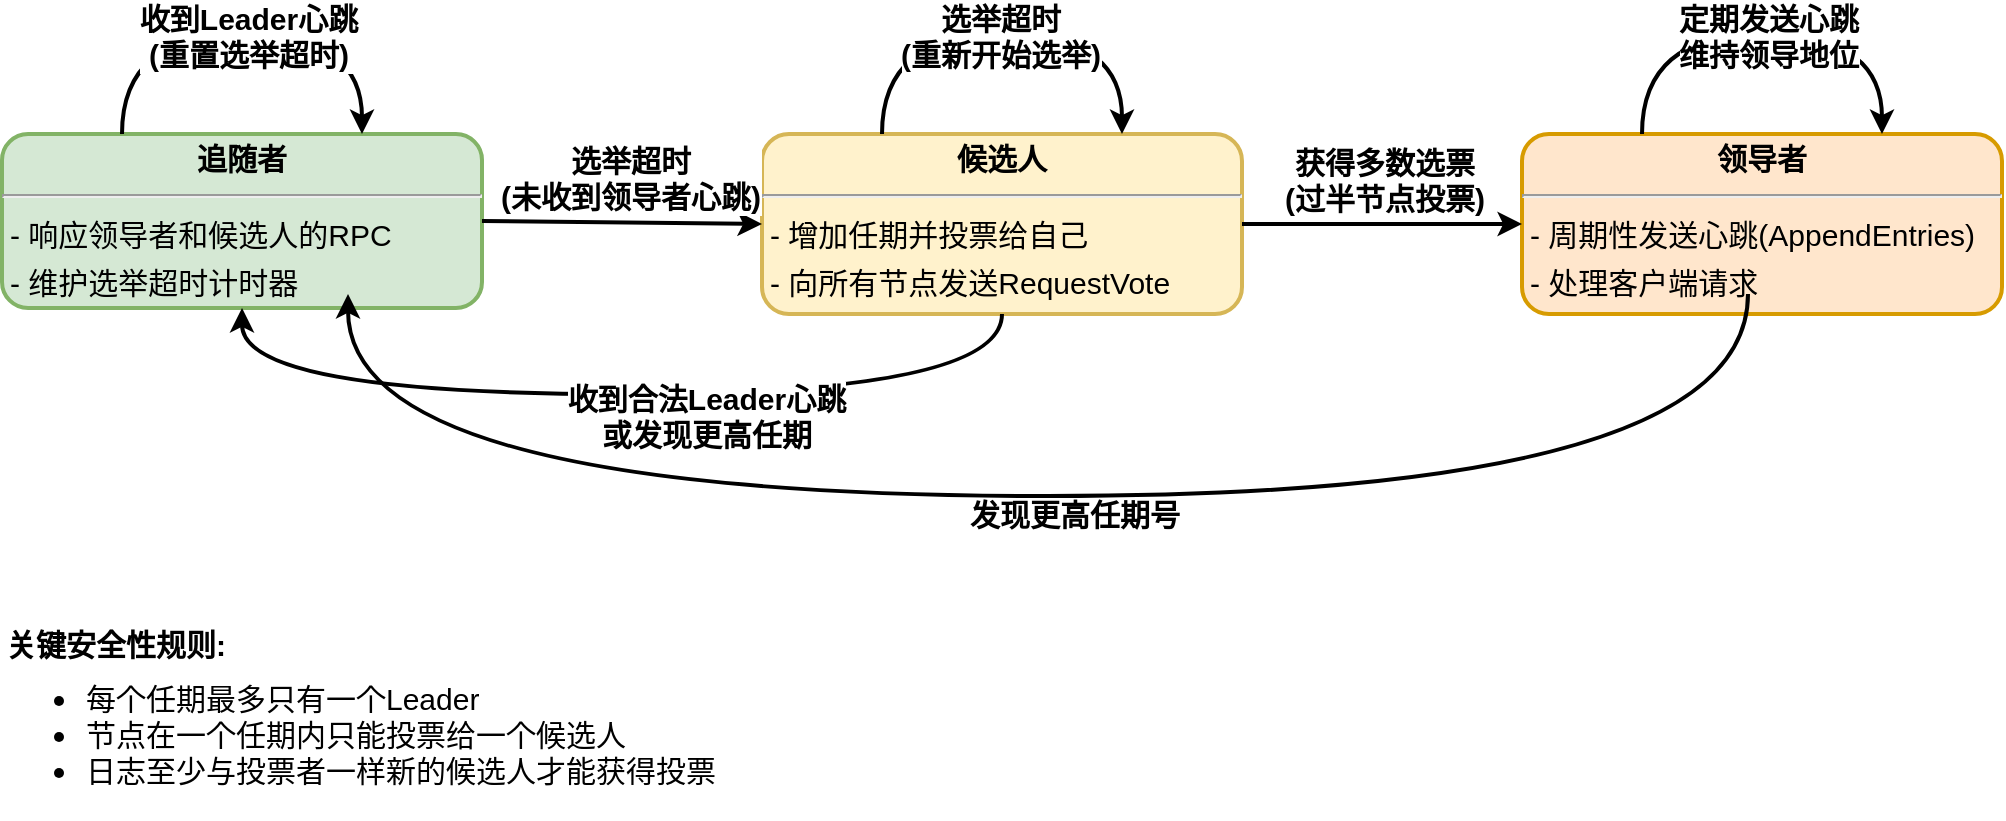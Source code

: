 <mxfile version="27.0.3">
  <diagram name="Raft Leader选举状态机流程图" id="LkDxuzX8ql3CEM-Iv__S">
    <mxGraphModel dx="1354" dy="-1142" grid="0" gridSize="10" guides="1" tooltips="1" connect="1" arrows="1" fold="1" page="0" pageScale="1" pageWidth="850" pageHeight="1100" math="0" shadow="0">
      <root>
        <mxCell id="0" />
        <mxCell id="1" parent="0" />
        <mxCell id="Wd-uXgH5f4dMM6CjHKqw-105" value="&lt;p style=&quot;margin:0px;margin-top:4px;text-align:center;&quot;&gt;&lt;b&gt;追随者&lt;/b&gt;&lt;/p&gt;&lt;hr&gt;&lt;p style=&quot;margin:0 0 0 4px;line-height:1.6;&quot;&gt;- 响应领导者和候选人的RPC&lt;br&gt;- 维护选举超时计时器&lt;/p&gt;" style="verticalAlign=top;align=left;overflow=fill;fontSize=15;fontFamily=Helvetica;html=1;rounded=1;shadow=0;comic=0;labelBackgroundColor=none;strokeWidth=2;fillColor=#d5e8d4;strokeColor=#82b366;" parent="1" vertex="1">
          <mxGeometry x="108" y="2344" width="240" height="87" as="geometry" />
        </mxCell>
        <mxCell id="Wd-uXgH5f4dMM6CjHKqw-106" value="&lt;p style=&quot;margin:0px;margin-top:4px;text-align:center;&quot;&gt;&lt;b&gt;候选人&lt;/b&gt;&lt;/p&gt;&lt;hr&gt;&lt;p style=&quot;margin:0 0 0 4px;line-height:1.6;&quot;&gt;- 增加任期并投票给自己&lt;br&gt;- 向所有节点发送RequestVote&lt;/p&gt;" style="verticalAlign=top;align=left;overflow=fill;fontSize=15;fontFamily=Helvetica;html=1;rounded=1;shadow=0;comic=0;labelBackgroundColor=none;strokeWidth=2;fillColor=#fff2cc;strokeColor=#d6b656;" parent="1" vertex="1">
          <mxGeometry x="488" y="2344" width="240" height="90" as="geometry" />
        </mxCell>
        <mxCell id="Wd-uXgH5f4dMM6CjHKqw-107" value="&lt;p style=&quot;margin:0px;margin-top:4px;text-align:center;&quot;&gt;&lt;b&gt;领导者&lt;/b&gt;&lt;/p&gt;&lt;hr&gt;&lt;p style=&quot;margin:0 0 0 4px;line-height:1.6;&quot;&gt;- 周期性发送心跳(AppendEntries)&lt;br&gt;- 处理客户端请求&lt;/p&gt;" style="verticalAlign=top;align=left;overflow=fill;fontSize=15;fontFamily=Helvetica;html=1;rounded=1;shadow=0;comic=0;labelBackgroundColor=none;strokeWidth=2;fillColor=#ffe6cc;strokeColor=#d79b00;" parent="1" vertex="1">
          <mxGeometry x="868" y="2344" width="240" height="90" as="geometry" />
        </mxCell>
        <mxCell id="Wd-uXgH5f4dMM6CjHKqw-108" value="" style="endArrow=classic;html=1;rounded=0;exitX=1;exitY=0.5;exitDx=0;exitDy=0;entryX=0;entryY=0.5;entryDx=0;entryDy=0;strokeWidth=2;fontSize=15;" parent="1" source="Wd-uXgH5f4dMM6CjHKqw-105" target="Wd-uXgH5f4dMM6CjHKqw-106" edge="1">
          <mxGeometry width="50" height="50" relative="1" as="geometry">
            <mxPoint x="558" y="2604" as="sourcePoint" />
            <mxPoint x="608" y="2554" as="targetPoint" />
          </mxGeometry>
        </mxCell>
        <mxCell id="Wd-uXgH5f4dMM6CjHKqw-109" value="选举超时&lt;br&gt;(未收到领导者心跳)" style="edgeLabel;html=1;align=center;verticalAlign=middle;resizable=0;points=[];fontSize=15;fontStyle=1;labelBackgroundColor=#FFFFFF;" parent="Wd-uXgH5f4dMM6CjHKqw-108" vertex="1" connectable="0">
          <mxGeometry x="-0.018" y="2" relative="1" as="geometry">
            <mxPoint x="5" y="-20" as="offset" />
          </mxGeometry>
        </mxCell>
        <mxCell id="Wd-uXgH5f4dMM6CjHKqw-110" value="" style="endArrow=classic;html=1;rounded=0;exitX=1;exitY=0.5;exitDx=0;exitDy=0;entryX=0;entryY=0.5;entryDx=0;entryDy=0;strokeWidth=2;fontSize=15;" parent="1" source="Wd-uXgH5f4dMM6CjHKqw-106" target="Wd-uXgH5f4dMM6CjHKqw-107" edge="1">
          <mxGeometry width="50" height="50" relative="1" as="geometry">
            <mxPoint x="558" y="2604" as="sourcePoint" />
            <mxPoint x="608" y="2554" as="targetPoint" />
          </mxGeometry>
        </mxCell>
        <mxCell id="Wd-uXgH5f4dMM6CjHKqw-111" value="获得多数选票&#xa;(过半节点投票)" style="edgeLabel;html=1;align=center;verticalAlign=middle;resizable=0;points=[];fontSize=15;fontStyle=1;labelBackgroundColor=#FFFFFF;" parent="Wd-uXgH5f4dMM6CjHKqw-110" vertex="1" connectable="0">
          <mxGeometry x="-0.057" y="2" relative="1" as="geometry">
            <mxPoint x="5" y="-20" as="offset" />
          </mxGeometry>
        </mxCell>
        <mxCell id="Wd-uXgH5f4dMM6CjHKqw-112" value="" style="endArrow=classic;html=1;rounded=0;exitX=0.5;exitY=1;exitDx=0;exitDy=0;entryX=0.75;entryY=1;entryDx=0;entryDy=0;strokeWidth=2;edgeStyle=orthogonalEdgeStyle;curved=1;fontSize=15;" parent="1" edge="1">
          <mxGeometry width="50" height="50" relative="1" as="geometry">
            <mxPoint x="981.0" y="2424.0" as="sourcePoint" />
            <mxPoint x="281" y="2424.0" as="targetPoint" />
            <Array as="points">
              <mxPoint x="981" y="2525" />
              <mxPoint x="281" y="2525" />
            </Array>
          </mxGeometry>
        </mxCell>
        <mxCell id="Wd-uXgH5f4dMM6CjHKqw-113" value="发现更高任期号" style="edgeLabel;html=1;align=center;verticalAlign=middle;resizable=0;points=[];fontSize=15;fontStyle=1;labelBackgroundColor=#FFFFFF;" parent="Wd-uXgH5f4dMM6CjHKqw-112" vertex="1" connectable="0">
          <mxGeometry x="0.07" y="-3" relative="1" as="geometry">
            <mxPoint x="44" y="12" as="offset" />
          </mxGeometry>
        </mxCell>
        <mxCell id="Wd-uXgH5f4dMM6CjHKqw-114" value="" style="endArrow=classic;html=1;rounded=0;exitX=0.5;exitY=1;exitDx=0;exitDy=0;entryX=0.5;entryY=1;entryDx=0;entryDy=0;strokeWidth=2;edgeStyle=orthogonalEdgeStyle;curved=1;fontSize=15;" parent="1" source="Wd-uXgH5f4dMM6CjHKqw-106" target="Wd-uXgH5f4dMM6CjHKqw-105" edge="1">
          <mxGeometry width="50" height="50" relative="1" as="geometry">
            <mxPoint x="558" y="2604" as="sourcePoint" />
            <mxPoint x="608" y="2554" as="targetPoint" />
            <Array as="points">
              <mxPoint x="608" y="2474" />
              <mxPoint x="228" y="2474" />
            </Array>
          </mxGeometry>
        </mxCell>
        <mxCell id="Wd-uXgH5f4dMM6CjHKqw-115" value="收到合法Leader心跳&#xa;或发现更高任期" style="edgeLabel;html=1;align=center;verticalAlign=middle;resizable=0;points=[];fontSize=15;fontStyle=1;labelBackgroundColor=#FFFFFF;" parent="Wd-uXgH5f4dMM6CjHKqw-114" vertex="1" connectable="0">
          <mxGeometry x="0.123" y="-1" relative="1" as="geometry">
            <mxPoint x="72" y="12" as="offset" />
          </mxGeometry>
        </mxCell>
        <mxCell id="Wd-uXgH5f4dMM6CjHKqw-116" value="" style="endArrow=classic;html=1;rounded=0;exitX=0.25;exitY=0;exitDx=0;exitDy=0;entryX=0.75;entryY=0;entryDx=0;entryDy=0;strokeWidth=2;edgeStyle=orthogonalEdgeStyle;curved=1;fontSize=15;" parent="1" source="Wd-uXgH5f4dMM6CjHKqw-106" target="Wd-uXgH5f4dMM6CjHKqw-106" edge="1">
          <mxGeometry width="50" height="50" relative="1" as="geometry">
            <mxPoint x="558" y="2604" as="sourcePoint" />
            <mxPoint x="608" y="2554" as="targetPoint" />
            <Array as="points">
              <mxPoint x="548" y="2294" />
              <mxPoint x="668" y="2294" />
            </Array>
          </mxGeometry>
        </mxCell>
        <mxCell id="Wd-uXgH5f4dMM6CjHKqw-117" value="选举超时&#xa;(重新开始选举)" style="edgeLabel;html=1;align=center;verticalAlign=middle;resizable=0;points=[];fontSize=15;fontStyle=1;labelBackgroundColor=#FFFFFF;" parent="Wd-uXgH5f4dMM6CjHKqw-116" vertex="1" connectable="0">
          <mxGeometry x="-0.011" y="-1" relative="1" as="geometry">
            <mxPoint as="offset" />
          </mxGeometry>
        </mxCell>
        <mxCell id="Wd-uXgH5f4dMM6CjHKqw-118" value="" style="endArrow=classic;html=1;rounded=0;exitX=0.25;exitY=0;exitDx=0;exitDy=0;entryX=0.75;entryY=0;entryDx=0;entryDy=0;strokeWidth=2;edgeStyle=orthogonalEdgeStyle;curved=1;fontSize=15;" parent="1" source="Wd-uXgH5f4dMM6CjHKqw-105" target="Wd-uXgH5f4dMM6CjHKqw-105" edge="1">
          <mxGeometry width="50" height="50" relative="1" as="geometry">
            <mxPoint x="558" y="2604" as="sourcePoint" />
            <mxPoint x="608" y="2554" as="targetPoint" />
            <Array as="points">
              <mxPoint x="168" y="2294" />
              <mxPoint x="288" y="2294" />
            </Array>
          </mxGeometry>
        </mxCell>
        <mxCell id="Wd-uXgH5f4dMM6CjHKqw-119" value="收到Leader心跳&#xa;(重置选举超时)" style="edgeLabel;html=1;align=center;verticalAlign=middle;resizable=0;points=[];fontSize=15;fontStyle=1;labelBackgroundColor=#FFFFFF;" parent="Wd-uXgH5f4dMM6CjHKqw-118" vertex="1" connectable="0">
          <mxGeometry x="0.029" y="-1" relative="1" as="geometry">
            <mxPoint as="offset" />
          </mxGeometry>
        </mxCell>
        <mxCell id="Wd-uXgH5f4dMM6CjHKqw-124" value="&lt;ul&gt;&lt;li&gt;每个任期最多只有一个Leader&lt;/li&gt;&lt;li&gt;节点在一个任期内只能投票给一个候选人&lt;/li&gt;&lt;li&gt;日志至少与投票者一样新的候选人才能获得投票&lt;/li&gt;&lt;/ul&gt;" style="text;html=1;strokeColor=none;fillColor=none;align=left;verticalAlign=middle;whiteSpace=wrap;rounded=0;fontSize=15;" parent="1" vertex="1">
          <mxGeometry x="108" y="2614" width="800" height="60" as="geometry" />
        </mxCell>
        <mxCell id="Wd-uXgH5f4dMM6CjHKqw-125" value="&lt;b&gt;关键安全性规则:&lt;/b&gt;" style="text;html=1;strokeColor=none;fillColor=none;align=left;verticalAlign=middle;whiteSpace=wrap;rounded=0;fontSize=15;" parent="1" vertex="1">
          <mxGeometry x="108" y="2584" width="200" height="30" as="geometry" />
        </mxCell>
        <mxCell id="Wd-uXgH5f4dMM6CjHKqw-126" value="" style="endArrow=classic;html=1;rounded=0;exitX=0.25;exitY=0;exitDx=0;exitDy=0;entryX=0.75;entryY=0;entryDx=0;entryDy=0;strokeWidth=2;edgeStyle=orthogonalEdgeStyle;curved=1;fontSize=15;" parent="1" source="Wd-uXgH5f4dMM6CjHKqw-107" target="Wd-uXgH5f4dMM6CjHKqw-107" edge="1">
          <mxGeometry width="50" height="50" relative="1" as="geometry">
            <mxPoint x="928" y="2314" as="sourcePoint" />
            <mxPoint x="988" y="2314" as="targetPoint" />
            <Array as="points">
              <mxPoint x="928" y="2294" />
              <mxPoint x="1048" y="2294" />
            </Array>
          </mxGeometry>
        </mxCell>
        <mxCell id="Wd-uXgH5f4dMM6CjHKqw-127" value="定期发送心跳&#xa;维持领导地位" style="edgeLabel;html=1;align=center;verticalAlign=middle;resizable=0;points=[];fontSize=15;fontStyle=1;labelBackgroundColor=#FFFFFF;" parent="Wd-uXgH5f4dMM6CjHKqw-126" vertex="1" connectable="0">
          <mxGeometry x="0.029" y="-1" relative="1" as="geometry">
            <mxPoint as="offset" />
          </mxGeometry>
        </mxCell>
      </root>
    </mxGraphModel>
  </diagram>
</mxfile>

